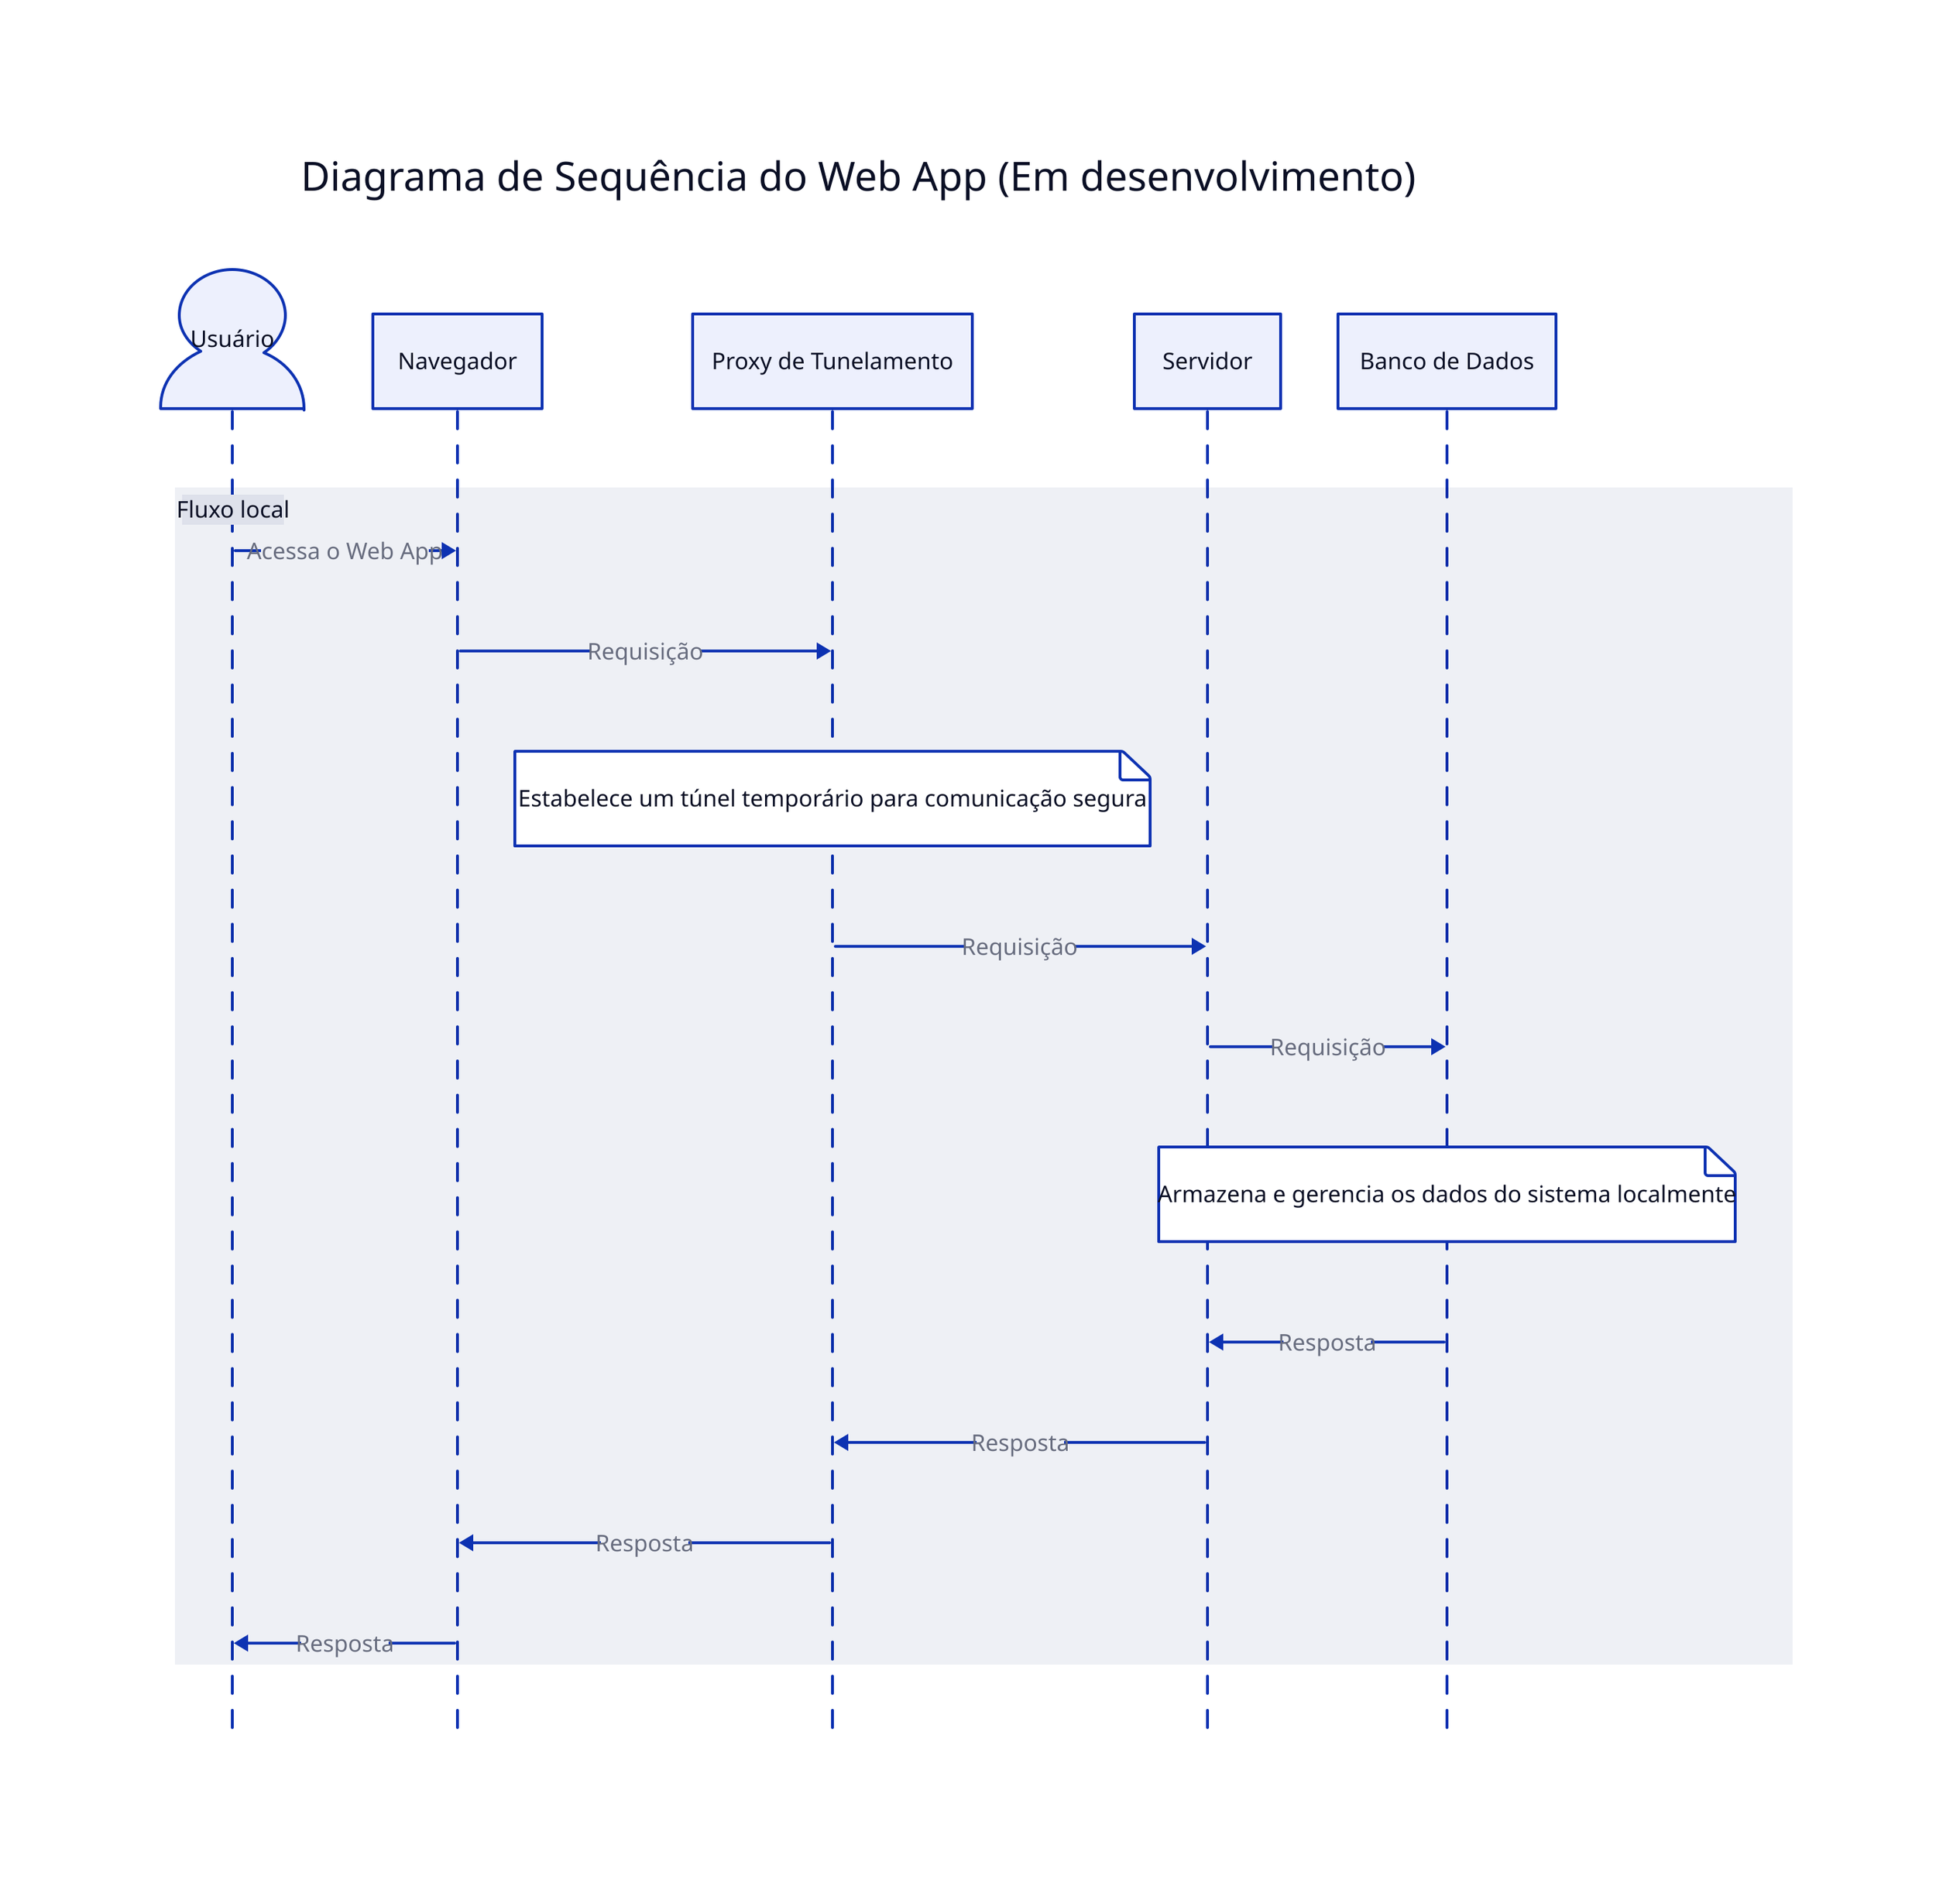# d2 -w input.d2 out.svg
# d2 --theme=300 --dark-theme=200 -l elk --pad 0 ./input.d2

Diagrama de Sequência do Web App (Em desenvolvimento): {
    shape: sequence_diagram
    usuario: Usuário {shape: Person}
    navegador: Navegador
    proxy: Proxy de Tunelamento
    servidor: Servidor
    banco: Banco de Dados
    
    Fluxo local: {
        usuario -> navegador: Acessa o Web App
        navegador -> proxy: Requisição
        proxy."Estabelece um túnel temporário para comunicação segura"
        # Gera uma URL pública que redireciona para o servidor local
        proxy -> servidor: Requisição
        servidor -> banco: Requisição
        banco."Armazena e gerencia os dados do sistema localmente"
        banco -> servidor: Resposta
        servidor -> proxy: Resposta
        proxy -> navegador: Resposta
        navegador -> usuario: Resposta
    }
  }